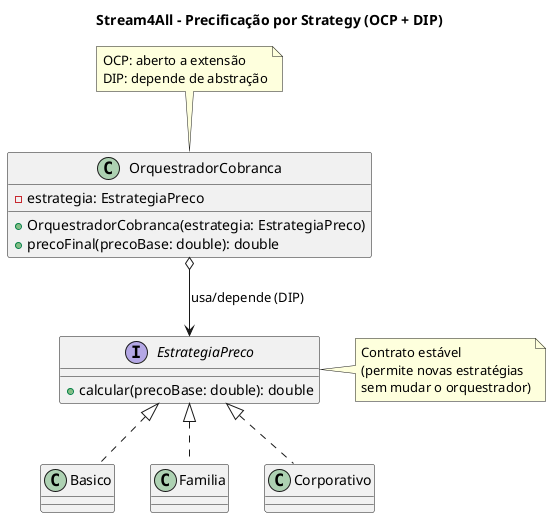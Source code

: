 @startuml
'https://plantuml.com/sequence-diagram

title Stream4All - Precificação por Strategy (OCP + DIP)

interface EstrategiaPreco {
  +calcular(precoBase: double): double
}

class Basico implements EstrategiaPreco
class Familia implements EstrategiaPreco
class Corporativo implements EstrategiaPreco

class OrquestradorCobranca {
  - estrategia: EstrategiaPreco
  + OrquestradorCobranca(estrategia: EstrategiaPreco)
  + precoFinal(precoBase: double): double
}

'EstrategiaPreco <|.. Basico
'EstrategiaPreco <|.. Familia
'EstrategiaPreco <|.. Corporativo

OrquestradorCobranca o--> EstrategiaPreco : usa/depende (DIP)

note right of EstrategiaPreco
  Contrato estável
  (permite novas estratégias
  sem mudar o orquestrador)
end note

note top of OrquestradorCobranca
  OCP: aberto a extensão
  DIP: depende de abstração
end note

@enduml